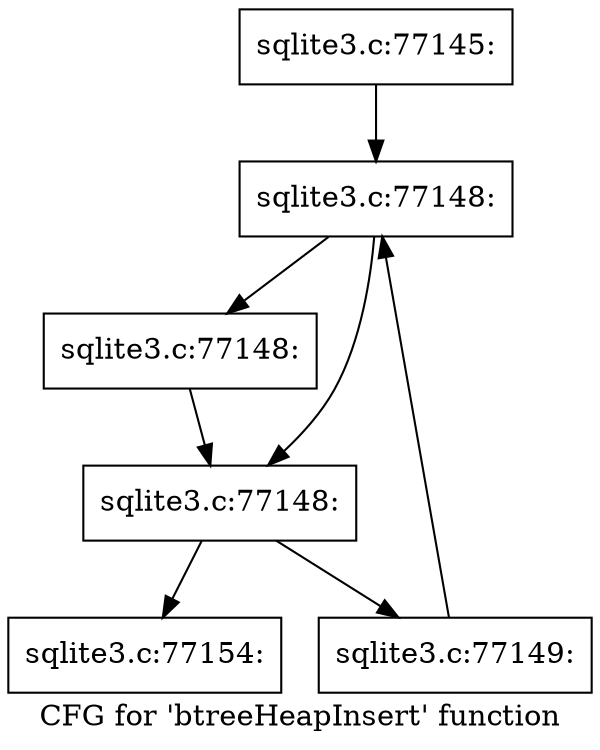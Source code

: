 digraph "CFG for 'btreeHeapInsert' function" {
	label="CFG for 'btreeHeapInsert' function";

	Node0x55c0f8432df0 [shape=record,label="{sqlite3.c:77145:}"];
	Node0x55c0f8432df0 -> Node0x55c0f845d250;
	Node0x55c0f845d250 [shape=record,label="{sqlite3.c:77148:}"];
	Node0x55c0f845d250 -> Node0x55c0f845d480;
	Node0x55c0f845d250 -> Node0x55c0f845d430;
	Node0x55c0f845d480 [shape=record,label="{sqlite3.c:77148:}"];
	Node0x55c0f845d480 -> Node0x55c0f845d430;
	Node0x55c0f845d430 [shape=record,label="{sqlite3.c:77148:}"];
	Node0x55c0f845d430 -> Node0x55c0f845e120;
	Node0x55c0f845d430 -> Node0x55c0f845d3b0;
	Node0x55c0f845e120 [shape=record,label="{sqlite3.c:77149:}"];
	Node0x55c0f845e120 -> Node0x55c0f845d250;
	Node0x55c0f845d3b0 [shape=record,label="{sqlite3.c:77154:}"];
}
